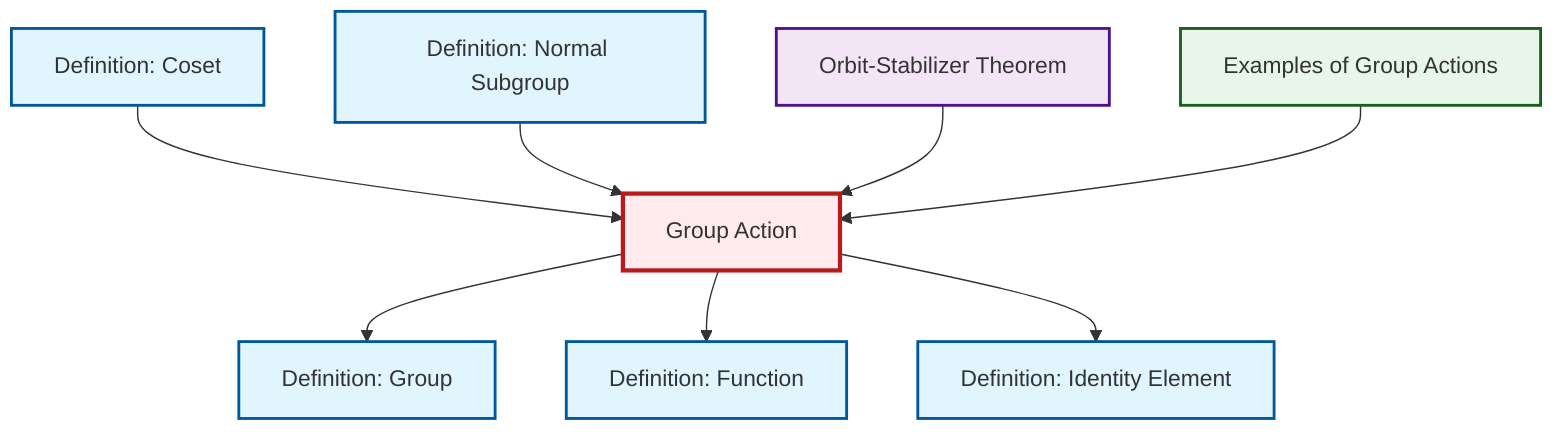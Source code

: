 graph TD
    classDef definition fill:#e1f5fe,stroke:#01579b,stroke-width:2px
    classDef theorem fill:#f3e5f5,stroke:#4a148c,stroke-width:2px
    classDef axiom fill:#fff3e0,stroke:#e65100,stroke-width:2px
    classDef example fill:#e8f5e9,stroke:#1b5e20,stroke-width:2px
    classDef current fill:#ffebee,stroke:#b71c1c,stroke-width:3px
    def-group-action["Group Action"]:::definition
    def-group["Definition: Group"]:::definition
    def-function["Definition: Function"]:::definition
    thm-orbit-stabilizer["Orbit-Stabilizer Theorem"]:::theorem
    def-normal-subgroup["Definition: Normal Subgroup"]:::definition
    def-coset["Definition: Coset"]:::definition
    ex-group-action-examples["Examples of Group Actions"]:::example
    def-identity-element["Definition: Identity Element"]:::definition
    def-coset --> def-group-action
    def-normal-subgroup --> def-group-action
    def-group-action --> def-group
    def-group-action --> def-function
    thm-orbit-stabilizer --> def-group-action
    def-group-action --> def-identity-element
    ex-group-action-examples --> def-group-action
    class def-group-action current
